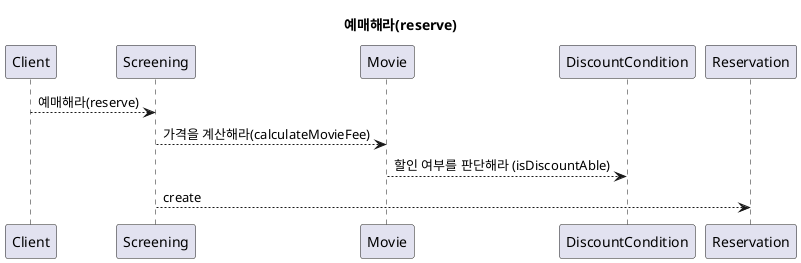 @startuml

title 예매해라(reserve)

Client --> Screening : 예매해라(reserve)
Screening --> Movie : 가격을 계산해라(calculateMovieFee)
Movie --> DiscountCondition : 할인 여부를 판단해라 (isDiscountAble)
Screening --> Reservation : create

@enduml